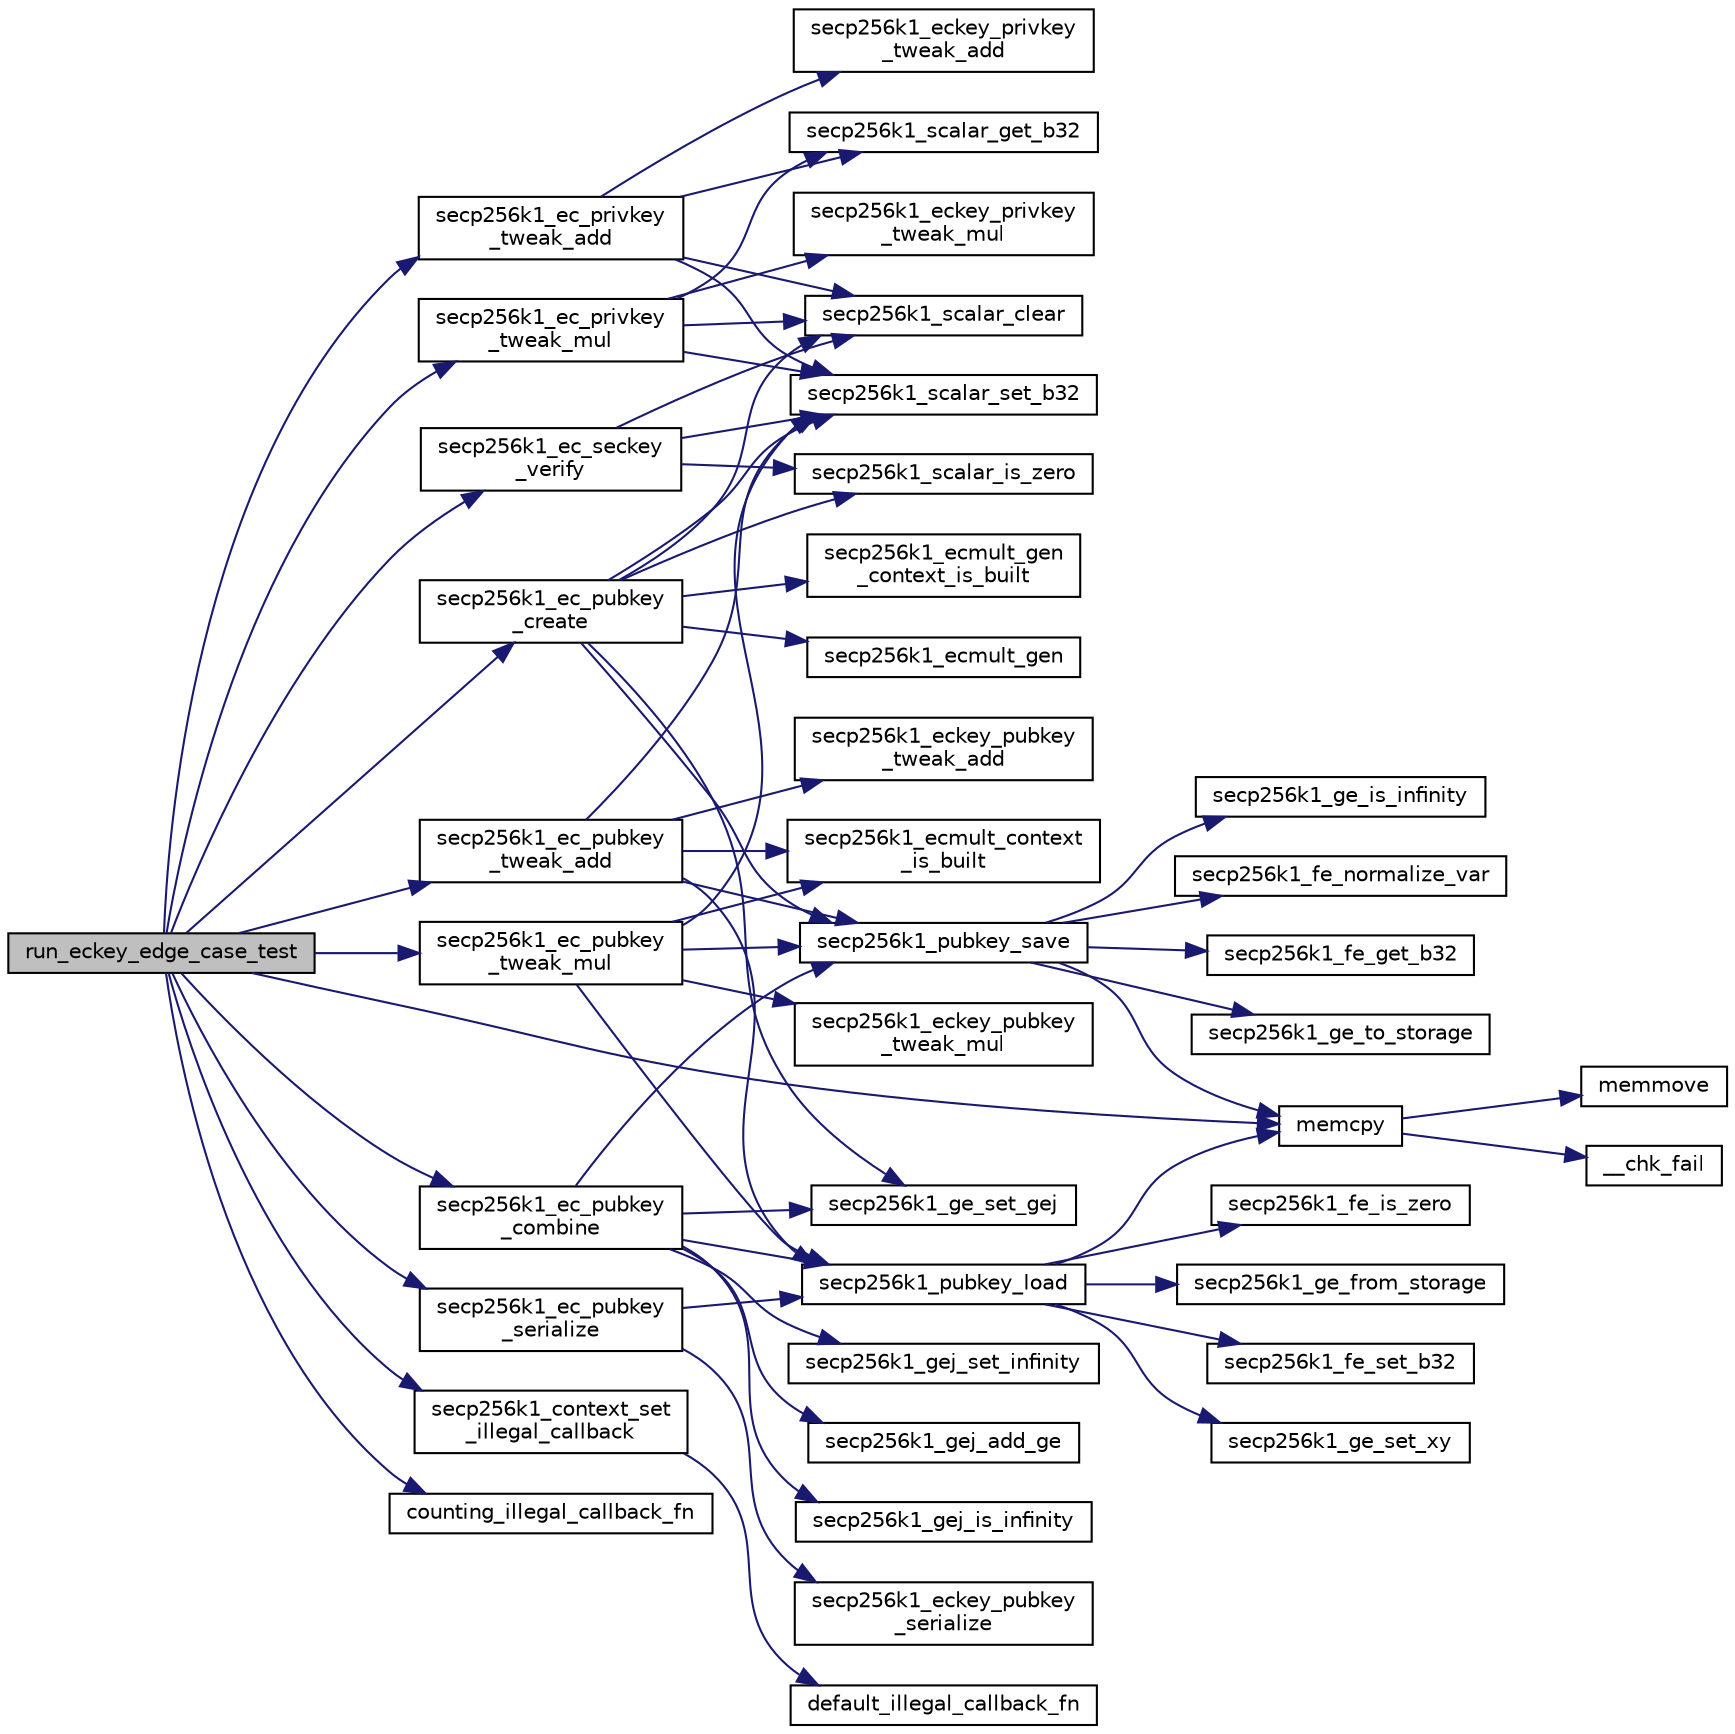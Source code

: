 digraph "run_eckey_edge_case_test"
{
  edge [fontname="Helvetica",fontsize="10",labelfontname="Helvetica",labelfontsize="10"];
  node [fontname="Helvetica",fontsize="10",shape=record];
  rankdir="LR";
  Node946 [label="run_eckey_edge_case_test",height=0.2,width=0.4,color="black", fillcolor="grey75", style="filled", fontcolor="black"];
  Node946 -> Node947 [color="midnightblue",fontsize="10",style="solid",fontname="Helvetica"];
  Node947 [label="secp256k1_ec_seckey\l_verify",height=0.2,width=0.4,color="black", fillcolor="white", style="filled",URL="$d7/dd3/secp256k1_8h.html#a366f922fc0c787351e82ff8e3a95f652",tooltip="Verify an ECDSA secret key. "];
  Node947 -> Node948 [color="midnightblue",fontsize="10",style="solid",fontname="Helvetica"];
  Node948 [label="secp256k1_scalar_set_b32",height=0.2,width=0.4,color="black", fillcolor="white", style="filled",URL="$db/d94/scalar_8h.html#a25cc2d45ae1d1765d07c3313cdf46fa0",tooltip="Set a scalar from a big endian byte array. "];
  Node947 -> Node949 [color="midnightblue",fontsize="10",style="solid",fontname="Helvetica"];
  Node949 [label="secp256k1_scalar_is_zero",height=0.2,width=0.4,color="black", fillcolor="white", style="filled",URL="$db/d94/scalar_8h.html#a3f0ac84fe49a1c1f51212582a2c149d4",tooltip="Check whether a scalar equals zero. "];
  Node947 -> Node950 [color="midnightblue",fontsize="10",style="solid",fontname="Helvetica"];
  Node950 [label="secp256k1_scalar_clear",height=0.2,width=0.4,color="black", fillcolor="white", style="filled",URL="$db/d94/scalar_8h.html#ad8fb9bc2a828903963bf37806d8edd11",tooltip="Clear a scalar to prevent the leak of sensitive data. "];
  Node946 -> Node951 [color="midnightblue",fontsize="10",style="solid",fontname="Helvetica"];
  Node951 [label="secp256k1_ec_pubkey\l_create",height=0.2,width=0.4,color="black", fillcolor="white", style="filled",URL="$d7/dd3/secp256k1_8h.html#a7438071aa8a6dc4697abe4f4659f2161",tooltip="Compute the public key for a secret key. "];
  Node951 -> Node952 [color="midnightblue",fontsize="10",style="solid",fontname="Helvetica"];
  Node952 [label="secp256k1_ecmult_gen\l_context_is_built",height=0.2,width=0.4,color="black", fillcolor="white", style="filled",URL="$d6/d76/ecmult__gen_8h.html#a9a40662d6ed2cbab43dbddc25f570f97"];
  Node951 -> Node948 [color="midnightblue",fontsize="10",style="solid",fontname="Helvetica"];
  Node951 -> Node949 [color="midnightblue",fontsize="10",style="solid",fontname="Helvetica"];
  Node951 -> Node953 [color="midnightblue",fontsize="10",style="solid",fontname="Helvetica"];
  Node953 [label="secp256k1_ecmult_gen",height=0.2,width=0.4,color="black", fillcolor="white", style="filled",URL="$d6/d76/ecmult__gen_8h.html#a5ed744c720cbb0a397c8d4c42c637f24",tooltip="Multiply with the generator: R = a*G. "];
  Node951 -> Node954 [color="midnightblue",fontsize="10",style="solid",fontname="Helvetica"];
  Node954 [label="secp256k1_ge_set_gej",height=0.2,width=0.4,color="black", fillcolor="white", style="filled",URL="$d9/dd1/group_8h.html#aa511eebf8cd7419763f06555ed4fb62d",tooltip="Set a group element equal to another which is given in jacobian coordinates. "];
  Node951 -> Node955 [color="midnightblue",fontsize="10",style="solid",fontname="Helvetica"];
  Node955 [label="secp256k1_pubkey_save",height=0.2,width=0.4,color="black", fillcolor="white", style="filled",URL="$d1/d8c/secp256k1_8c.html#aa061c9c5c861017bef990e5c4653e0f4"];
  Node955 -> Node956 [color="midnightblue",fontsize="10",style="solid",fontname="Helvetica"];
  Node956 [label="secp256k1_ge_to_storage",height=0.2,width=0.4,color="black", fillcolor="white", style="filled",URL="$d9/dd1/group_8h.html#ad6499ae629f998e50d8614869ee3c67f",tooltip="Convert a group element to the storage type. "];
  Node955 -> Node957 [color="midnightblue",fontsize="10",style="solid",fontname="Helvetica"];
  Node957 [label="memcpy",height=0.2,width=0.4,color="black", fillcolor="white", style="filled",URL="$d5/d9f/glibc__compat_8cpp.html#a0f46826ab0466591e136db24394923cf"];
  Node957 -> Node958 [color="midnightblue",fontsize="10",style="solid",fontname="Helvetica"];
  Node958 [label="memmove",height=0.2,width=0.4,color="black", fillcolor="white", style="filled",URL="$d5/d9f/glibc__compat_8cpp.html#a9778d49e9029dd75bc53ecbbf9f5e9a1"];
  Node957 -> Node959 [color="midnightblue",fontsize="10",style="solid",fontname="Helvetica"];
  Node959 [label="__chk_fail",height=0.2,width=0.4,color="black", fillcolor="white", style="filled",URL="$d5/d9f/glibc__compat_8cpp.html#a424ac71631da5ada2976630ff67051d1"];
  Node955 -> Node960 [color="midnightblue",fontsize="10",style="solid",fontname="Helvetica"];
  Node960 [label="secp256k1_ge_is_infinity",height=0.2,width=0.4,color="black", fillcolor="white", style="filled",URL="$d9/dd1/group_8h.html#ac83592db46af97faf7ba9b9a39a1f6ff",tooltip="Check whether a group element is the point at infinity. "];
  Node955 -> Node961 [color="midnightblue",fontsize="10",style="solid",fontname="Helvetica"];
  Node961 [label="secp256k1_fe_normalize_var",height=0.2,width=0.4,color="black", fillcolor="white", style="filled",URL="$d5/d5a/field_8h.html#a2d45c987537eadb2923c93aa3af9db71",tooltip="Normalize a field element, without constant-time guarantee. "];
  Node955 -> Node962 [color="midnightblue",fontsize="10",style="solid",fontname="Helvetica"];
  Node962 [label="secp256k1_fe_get_b32",height=0.2,width=0.4,color="black", fillcolor="white", style="filled",URL="$d5/d5a/field_8h.html#abb1017649be14b9ac1823be3c573e542",tooltip="Convert a field element to a 32-byte big endian value. "];
  Node951 -> Node950 [color="midnightblue",fontsize="10",style="solid",fontname="Helvetica"];
  Node946 -> Node957 [color="midnightblue",fontsize="10",style="solid",fontname="Helvetica"];
  Node946 -> Node963 [color="midnightblue",fontsize="10",style="solid",fontname="Helvetica"];
  Node963 [label="secp256k1_ec_privkey\l_tweak_add",height=0.2,width=0.4,color="black", fillcolor="white", style="filled",URL="$d7/dd3/secp256k1_8h.html#a0f9125cd8c970342ec5118f7bfacc0c5",tooltip="Tweak a private key by adding tweak to it. "];
  Node963 -> Node948 [color="midnightblue",fontsize="10",style="solid",fontname="Helvetica"];
  Node963 -> Node964 [color="midnightblue",fontsize="10",style="solid",fontname="Helvetica"];
  Node964 [label="secp256k1_eckey_privkey\l_tweak_add",height=0.2,width=0.4,color="black", fillcolor="white", style="filled",URL="$da/dff/eckey_8h.html#a1e0abdeb32c835f0ed6f73b8eed56019"];
  Node963 -> Node965 [color="midnightblue",fontsize="10",style="solid",fontname="Helvetica"];
  Node965 [label="secp256k1_scalar_get_b32",height=0.2,width=0.4,color="black", fillcolor="white", style="filled",URL="$db/d94/scalar_8h.html#a4fa08f8af5a23f505b44c9ef1bec1831",tooltip="Convert a scalar to a byte array. "];
  Node963 -> Node950 [color="midnightblue",fontsize="10",style="solid",fontname="Helvetica"];
  Node946 -> Node966 [color="midnightblue",fontsize="10",style="solid",fontname="Helvetica"];
  Node966 [label="secp256k1_ec_pubkey\l_tweak_add",height=0.2,width=0.4,color="black", fillcolor="white", style="filled",URL="$d7/dd3/secp256k1_8h.html#a2381cde2a0ee44d90dcfa77e28b5eb79",tooltip="Tweak a public key by adding tweak times the generator to it. "];
  Node966 -> Node967 [color="midnightblue",fontsize="10",style="solid",fontname="Helvetica"];
  Node967 [label="secp256k1_ecmult_context\l_is_built",height=0.2,width=0.4,color="black", fillcolor="white", style="filled",URL="$d2/d94/ecmult_8h.html#aa4f6f213989d3ec35850c40c8f1b313b"];
  Node966 -> Node948 [color="midnightblue",fontsize="10",style="solid",fontname="Helvetica"];
  Node966 -> Node968 [color="midnightblue",fontsize="10",style="solid",fontname="Helvetica"];
  Node968 [label="secp256k1_pubkey_load",height=0.2,width=0.4,color="black", fillcolor="white", style="filled",URL="$d1/d8c/secp256k1_8c.html#a9966ec041e71010d1593ae2211ffb843"];
  Node968 -> Node957 [color="midnightblue",fontsize="10",style="solid",fontname="Helvetica"];
  Node968 -> Node969 [color="midnightblue",fontsize="10",style="solid",fontname="Helvetica"];
  Node969 [label="secp256k1_ge_from_storage",height=0.2,width=0.4,color="black", fillcolor="white", style="filled",URL="$d9/dd1/group_8h.html#a8c1e7f328284d9ba56404bb8d99bf765",tooltip="Convert a group element back from the storage type. "];
  Node968 -> Node970 [color="midnightblue",fontsize="10",style="solid",fontname="Helvetica"];
  Node970 [label="secp256k1_fe_set_b32",height=0.2,width=0.4,color="black", fillcolor="white", style="filled",URL="$d5/d5a/field_8h.html#a5c86a65052e3b135919c00fe2233a43d",tooltip="Set a field element equal to 32-byte big endian value. "];
  Node968 -> Node971 [color="midnightblue",fontsize="10",style="solid",fontname="Helvetica"];
  Node971 [label="secp256k1_ge_set_xy",height=0.2,width=0.4,color="black", fillcolor="white", style="filled",URL="$d9/dd1/group_8h.html#a34ab3d1a9a0a7ff0ed1cedff9db5f73c",tooltip="Set a group element equal to the point with given X and Y coordinates. "];
  Node968 -> Node972 [color="midnightblue",fontsize="10",style="solid",fontname="Helvetica"];
  Node972 [label="secp256k1_fe_is_zero",height=0.2,width=0.4,color="black", fillcolor="white", style="filled",URL="$d5/d5a/field_8h.html#a619ec4805df6cc54d70e6682ceebd098",tooltip="Verify whether a field element is zero. "];
  Node966 -> Node973 [color="midnightblue",fontsize="10",style="solid",fontname="Helvetica"];
  Node973 [label="secp256k1_eckey_pubkey\l_tweak_add",height=0.2,width=0.4,color="black", fillcolor="white", style="filled",URL="$da/dff/eckey_8h.html#a62b92feda0e18c392cb4efdc4036772f"];
  Node966 -> Node955 [color="midnightblue",fontsize="10",style="solid",fontname="Helvetica"];
  Node946 -> Node974 [color="midnightblue",fontsize="10",style="solid",fontname="Helvetica"];
  Node974 [label="secp256k1_ec_privkey\l_tweak_mul",height=0.2,width=0.4,color="black", fillcolor="white", style="filled",URL="$d7/dd3/secp256k1_8h.html#abe078cbb6b642d792f123ea67494f7e3",tooltip="Tweak a private key by multiplying it by a tweak. "];
  Node974 -> Node948 [color="midnightblue",fontsize="10",style="solid",fontname="Helvetica"];
  Node974 -> Node975 [color="midnightblue",fontsize="10",style="solid",fontname="Helvetica"];
  Node975 [label="secp256k1_eckey_privkey\l_tweak_mul",height=0.2,width=0.4,color="black", fillcolor="white", style="filled",URL="$da/dff/eckey_8h.html#a44d6fea032144d033d49fd5c19f51a95"];
  Node974 -> Node965 [color="midnightblue",fontsize="10",style="solid",fontname="Helvetica"];
  Node974 -> Node950 [color="midnightblue",fontsize="10",style="solid",fontname="Helvetica"];
  Node946 -> Node976 [color="midnightblue",fontsize="10",style="solid",fontname="Helvetica"];
  Node976 [label="secp256k1_ec_pubkey\l_tweak_mul",height=0.2,width=0.4,color="black", fillcolor="white", style="filled",URL="$d7/dd3/secp256k1_8h.html#a0351b25239f1146573d62477c3b2119a",tooltip="Tweak a public key by multiplying it by a tweak value. "];
  Node976 -> Node967 [color="midnightblue",fontsize="10",style="solid",fontname="Helvetica"];
  Node976 -> Node948 [color="midnightblue",fontsize="10",style="solid",fontname="Helvetica"];
  Node976 -> Node968 [color="midnightblue",fontsize="10",style="solid",fontname="Helvetica"];
  Node976 -> Node977 [color="midnightblue",fontsize="10",style="solid",fontname="Helvetica"];
  Node977 [label="secp256k1_eckey_pubkey\l_tweak_mul",height=0.2,width=0.4,color="black", fillcolor="white", style="filled",URL="$da/dff/eckey_8h.html#a00b21d4a9893fc7446668279a9f94ceb"];
  Node976 -> Node955 [color="midnightblue",fontsize="10",style="solid",fontname="Helvetica"];
  Node946 -> Node978 [color="midnightblue",fontsize="10",style="solid",fontname="Helvetica"];
  Node978 [label="secp256k1_context_set\l_illegal_callback",height=0.2,width=0.4,color="black", fillcolor="white", style="filled",URL="$d7/dd3/secp256k1_8h.html#a3ec29bece9974f9535337eb7d91b351c",tooltip="Set a callback function to be called when an illegal argument is passed to an API call..."];
  Node978 -> Node979 [color="midnightblue",fontsize="10",style="solid",fontname="Helvetica"];
  Node979 [label="default_illegal_callback_fn",height=0.2,width=0.4,color="black", fillcolor="white", style="filled",URL="$d1/d8c/secp256k1_8c.html#a66c010ece461590245c65fdd55390dbd"];
  Node946 -> Node980 [color="midnightblue",fontsize="10",style="solid",fontname="Helvetica"];
  Node980 [label="counting_illegal_callback_fn",height=0.2,width=0.4,color="black", fillcolor="white", style="filled",URL="$d5/d7f/tests_8c.html#aca891583e3aabfd8139ca28e7d12e28d"];
  Node946 -> Node981 [color="midnightblue",fontsize="10",style="solid",fontname="Helvetica"];
  Node981 [label="secp256k1_ec_pubkey\l_combine",height=0.2,width=0.4,color="black", fillcolor="white", style="filled",URL="$d7/dd3/secp256k1_8h.html#a4d9b18720afc67f3685a9f171bac6737",tooltip="Add a number of public keys together. "];
  Node981 -> Node982 [color="midnightblue",fontsize="10",style="solid",fontname="Helvetica"];
  Node982 [label="secp256k1_gej_set_infinity",height=0.2,width=0.4,color="black", fillcolor="white", style="filled",URL="$d9/dd1/group_8h.html#a2c6b24a2db08260d89e891eab7035b2c",tooltip="Set a group element (jacobian) equal to the point at infinity. "];
  Node981 -> Node968 [color="midnightblue",fontsize="10",style="solid",fontname="Helvetica"];
  Node981 -> Node983 [color="midnightblue",fontsize="10",style="solid",fontname="Helvetica"];
  Node983 [label="secp256k1_gej_add_ge",height=0.2,width=0.4,color="black", fillcolor="white", style="filled",URL="$d9/dd1/group_8h.html#a586b55d5921edcd68799f584c0a3c58d",tooltip="Set r equal to the sum of a and b (with b given in affine coordinates, and not infinity). "];
  Node981 -> Node984 [color="midnightblue",fontsize="10",style="solid",fontname="Helvetica"];
  Node984 [label="secp256k1_gej_is_infinity",height=0.2,width=0.4,color="black", fillcolor="white", style="filled",URL="$d9/dd1/group_8h.html#a33786d5853579c92d46fac51f6a40093",tooltip="Check whether a group element is the point at infinity. "];
  Node981 -> Node954 [color="midnightblue",fontsize="10",style="solid",fontname="Helvetica"];
  Node981 -> Node955 [color="midnightblue",fontsize="10",style="solid",fontname="Helvetica"];
  Node946 -> Node985 [color="midnightblue",fontsize="10",style="solid",fontname="Helvetica"];
  Node985 [label="secp256k1_ec_pubkey\l_serialize",height=0.2,width=0.4,color="black", fillcolor="white", style="filled",URL="$d7/dd3/secp256k1_8h.html#a34977bf00322e510e881160c421836d7",tooltip="Serialize a pubkey object into a serialized byte sequence. "];
  Node985 -> Node968 [color="midnightblue",fontsize="10",style="solid",fontname="Helvetica"];
  Node985 -> Node986 [color="midnightblue",fontsize="10",style="solid",fontname="Helvetica"];
  Node986 [label="secp256k1_eckey_pubkey\l_serialize",height=0.2,width=0.4,color="black", fillcolor="white", style="filled",URL="$da/dff/eckey_8h.html#ae1f52342d70928f16c8e606da59e6aa6"];
}
